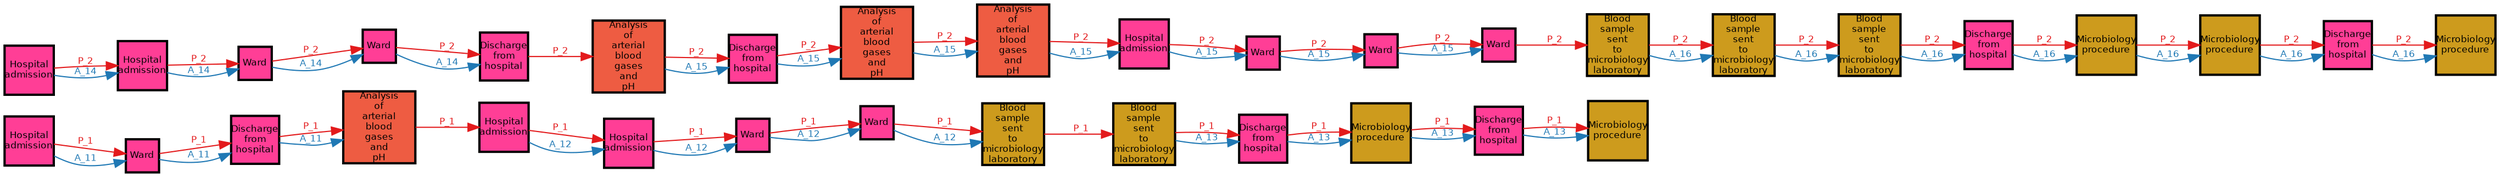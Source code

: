 // Query Result
digraph {
	graph [margin=0 rankdir=LR]
	node [fixedsize=false fontname=Helvetica fontsize=8 height=0.4 margin=0 shape=square width=0.4]
	1804 [label="Discharge
from
hospital" color="#000000" fillcolor=violetred1 penwidth=2 style=filled]
	1805 [label="Microbiology
procedure" color="#000000" fillcolor=goldenrod3 penwidth=2 style=filled]
	1804 -> 1805 [label=P_1 color="#e31a1c" fontcolor="#e31a1c" fontname=Helvetica fontsize=8 penwidth=1]
	1800 [label=Ward color="#000000" fillcolor=violetred1 penwidth=2 style=filled]
	1801 [label=Ward color="#000000" fillcolor=violetred1 penwidth=2 style=filled]
	1800 -> 1801 [label=P_1 color="#e31a1c" fontcolor="#e31a1c" fontname=Helvetica fontsize=8 penwidth=1]
	1803 [label="Blood
sample
sent
to
microbiology
laboratory" color="#000000" fillcolor=goldenrod3 penwidth=2 style=filled]
	1804 [label="Discharge
from
hospital" color="#000000" fillcolor=violetred1 penwidth=2 style=filled]
	1803 -> 1804 [label=P_1 color="#e31a1c" fontcolor="#e31a1c" fontname=Helvetica fontsize=8 penwidth=1]
	1806 [label="Discharge
from
hospital" color="#000000" fillcolor=violetred1 penwidth=2 style=filled]
	1807 [label="Microbiology
procedure" color="#000000" fillcolor=goldenrod3 penwidth=2 style=filled]
	1806 -> 1807 [label=P_1 color="#e31a1c" fontcolor="#e31a1c" fontname=Helvetica fontsize=8 penwidth=1]
	1802 [label="Blood
sample
sent
to
microbiology
laboratory" color="#000000" fillcolor=goldenrod3 penwidth=2 style=filled]
	1803 [label="Blood
sample
sent
to
microbiology
laboratory" color="#000000" fillcolor=goldenrod3 penwidth=2 style=filled]
	1802 -> 1803 [label=P_1 color="#e31a1c" fontcolor="#e31a1c" fontname=Helvetica fontsize=8 penwidth=1]
	1805 [label="Microbiology
procedure" color="#000000" fillcolor=goldenrod3 penwidth=2 style=filled]
	1806 [label="Discharge
from
hospital" color="#000000" fillcolor=violetred1 penwidth=2 style=filled]
	1805 -> 1806 [label=P_1 color="#e31a1c" fontcolor="#e31a1c" fontname=Helvetica fontsize=8 penwidth=1]
	1794 [label="Hospital
admission" color="#000000" fillcolor=violetred1 penwidth=2 style=filled]
	1795 [label=Ward color="#000000" fillcolor=violetred1 penwidth=2 style=filled]
	1794 -> 1795 [label=P_1 color="#e31a1c" fontcolor="#e31a1c" fontname=Helvetica fontsize=8 penwidth=1]
	1801 [label=Ward color="#000000" fillcolor=violetred1 penwidth=2 style=filled]
	1802 [label="Blood
sample
sent
to
microbiology
laboratory" color="#000000" fillcolor=goldenrod3 penwidth=2 style=filled]
	1801 -> 1802 [label=P_1 color="#e31a1c" fontcolor="#e31a1c" fontname=Helvetica fontsize=8 penwidth=1]
	1799 [label="Hospital
admission" color="#000000" fillcolor=violetred1 penwidth=2 style=filled]
	1800 [label=Ward color="#000000" fillcolor=violetred1 penwidth=2 style=filled]
	1799 -> 1800 [label=P_1 color="#e31a1c" fontcolor="#e31a1c" fontname=Helvetica fontsize=8 penwidth=1]
	1798 [label="Hospital
admission" color="#000000" fillcolor=violetred1 penwidth=2 style=filled]
	1799 [label="Hospital
admission" color="#000000" fillcolor=violetred1 penwidth=2 style=filled]
	1798 -> 1799 [label=P_1 color="#e31a1c" fontcolor="#e31a1c" fontname=Helvetica fontsize=8 penwidth=1]
	1795 [label=Ward color="#000000" fillcolor=violetred1 penwidth=2 style=filled]
	1796 [label="Discharge
from
hospital" color="#000000" fillcolor=violetred1 penwidth=2 style=filled]
	1795 -> 1796 [label=P_1 color="#e31a1c" fontcolor="#e31a1c" fontname=Helvetica fontsize=8 penwidth=1]
	1797 [label="Analysis
of
arterial
blood
gases
and
pH" color="#000000" fillcolor=tomato2 penwidth=2 style=filled]
	1798 [label="Hospital
admission" color="#000000" fillcolor=violetred1 penwidth=2 style=filled]
	1797 -> 1798 [label=P_1 color="#e31a1c" fontcolor="#e31a1c" fontname=Helvetica fontsize=8 penwidth=1]
	1796 [label="Discharge
from
hospital" color="#000000" fillcolor=violetred1 penwidth=2 style=filled]
	1797 [label="Analysis
of
arterial
blood
gases
and
pH" color="#000000" fillcolor=tomato2 penwidth=2 style=filled]
	1796 -> 1797 [label=P_1 color="#e31a1c" fontcolor="#e31a1c" fontname=Helvetica fontsize=8 penwidth=1]
	node [fixedsize=false fontname=Helvetica fontsize=8 height=0.4 margin=0 shape=square width=0.4]
	1805 [label="Microbiology
procedure" color="#000000" fillcolor=goldenrod3 penwidth=2 style=filled]
	1801 [label=Ward color="#000000" fillcolor=violetred1 penwidth=2 style=filled]
	1804 [label="Discharge
from
hospital" color="#000000" fillcolor=violetred1 penwidth=2 style=filled]
	1807 [label="Microbiology
procedure" color="#000000" fillcolor=goldenrod3 penwidth=2 style=filled]
	1803 [label="Blood
sample
sent
to
microbiology
laboratory" color="#000000" fillcolor=goldenrod3 penwidth=2 style=filled]
	1806 [label="Discharge
from
hospital" color="#000000" fillcolor=violetred1 penwidth=2 style=filled]
	1795 [label=Ward color="#000000" fillcolor=violetred1 penwidth=2 style=filled]
	1794 [label="Hospital
admission" color="#000000" fillcolor=violetred1 penwidth=2 style=filled]
	1802 [label="Blood
sample
sent
to
microbiology
laboratory" color="#000000" fillcolor=goldenrod3 penwidth=2 style=filled]
	1800 [label=Ward color="#000000" fillcolor=violetred1 penwidth=2 style=filled]
	1799 [label="Hospital
admission" color="#000000" fillcolor=violetred1 penwidth=2 style=filled]
	1796 [label="Discharge
from
hospital" color="#000000" fillcolor=violetred1 penwidth=2 style=filled]
	1798 [label="Hospital
admission" color="#000000" fillcolor=violetred1 penwidth=2 style=filled]
	1797 [label="Analysis
of
arterial
blood
gases
and
pH" color="#000000" fillcolor=tomato2 penwidth=2 style=filled]
	node [fixedsize=false fontname=Helvetica fontsize=8 height=0.4 margin=0 shape=square width=0.4]
	1816 [label="Analysis
of
arterial
blood
gases
and
pH" color="#000000" fillcolor=tomato2 penwidth=2 style=filled]
	1817 [label="Hospital
admission" color="#000000" fillcolor=violetred1 penwidth=2 style=filled]
	1816 -> 1817 [label=P_2 color="#e31a1c" fontcolor="#e31a1c" fontname=Helvetica fontsize=8 penwidth=1]
	1826 [label="Microbiology
procedure" color="#000000" fillcolor=goldenrod3 penwidth=2 style=filled]
	1827 [label="Discharge
from
hospital" color="#000000" fillcolor=violetred1 penwidth=2 style=filled]
	1826 -> 1827 [label=P_2 color="#e31a1c" fontcolor="#e31a1c" fontname=Helvetica fontsize=8 penwidth=1]
	1825 [label="Microbiology
procedure" color="#000000" fillcolor=goldenrod3 penwidth=2 style=filled]
	1826 [label="Microbiology
procedure" color="#000000" fillcolor=goldenrod3 penwidth=2 style=filled]
	1825 -> 1826 [label=P_2 color="#e31a1c" fontcolor="#e31a1c" fontname=Helvetica fontsize=8 penwidth=1]
	1809 [label="Hospital
admission" color="#000000" fillcolor=violetred1 penwidth=2 style=filled]
	1810 [label=Ward color="#000000" fillcolor=violetred1 penwidth=2 style=filled]
	1809 -> 1810 [label=P_2 color="#e31a1c" fontcolor="#e31a1c" fontname=Helvetica fontsize=8 penwidth=1]
	1819 [label=Ward color="#000000" fillcolor=violetred1 penwidth=2 style=filled]
	1820 [label=Ward color="#000000" fillcolor=violetred1 penwidth=2 style=filled]
	1819 -> 1820 [label=P_2 color="#e31a1c" fontcolor="#e31a1c" fontname=Helvetica fontsize=8 penwidth=1]
	1820 [label=Ward color="#000000" fillcolor=violetred1 penwidth=2 style=filled]
	1821 [label="Blood
sample
sent
to
microbiology
laboratory" color="#000000" fillcolor=goldenrod3 penwidth=2 style=filled]
	1820 -> 1821 [label=P_2 color="#e31a1c" fontcolor="#e31a1c" fontname=Helvetica fontsize=8 penwidth=1]
	1815 [label="Analysis
of
arterial
blood
gases
and
pH" color="#000000" fillcolor=tomato2 penwidth=2 style=filled]
	1816 [label="Analysis
of
arterial
blood
gases
and
pH" color="#000000" fillcolor=tomato2 penwidth=2 style=filled]
	1815 -> 1816 [label=P_2 color="#e31a1c" fontcolor="#e31a1c" fontname=Helvetica fontsize=8 penwidth=1]
	1821 [label="Blood
sample
sent
to
microbiology
laboratory" color="#000000" fillcolor=goldenrod3 penwidth=2 style=filled]
	1822 [label="Blood
sample
sent
to
microbiology
laboratory" color="#000000" fillcolor=goldenrod3 penwidth=2 style=filled]
	1821 -> 1822 [label=P_2 color="#e31a1c" fontcolor="#e31a1c" fontname=Helvetica fontsize=8 penwidth=1]
	1817 [label="Hospital
admission" color="#000000" fillcolor=violetred1 penwidth=2 style=filled]
	1818 [label=Ward color="#000000" fillcolor=violetred1 penwidth=2 style=filled]
	1817 -> 1818 [label=P_2 color="#e31a1c" fontcolor="#e31a1c" fontname=Helvetica fontsize=8 penwidth=1]
	1813 [label="Analysis
of
arterial
blood
gases
and
pH" color="#000000" fillcolor=tomato2 penwidth=2 style=filled]
	1814 [label="Discharge
from
hospital" color="#000000" fillcolor=violetred1 penwidth=2 style=filled]
	1813 -> 1814 [label=P_2 color="#e31a1c" fontcolor="#e31a1c" fontname=Helvetica fontsize=8 penwidth=1]
	1811 [label=Ward color="#000000" fillcolor=violetred1 penwidth=2 style=filled]
	1812 [label="Discharge
from
hospital" color="#000000" fillcolor=violetred1 penwidth=2 style=filled]
	1811 -> 1812 [label=P_2 color="#e31a1c" fontcolor="#e31a1c" fontname=Helvetica fontsize=8 penwidth=1]
	1823 [label="Blood
sample
sent
to
microbiology
laboratory" color="#000000" fillcolor=goldenrod3 penwidth=2 style=filled]
	1824 [label="Discharge
from
hospital" color="#000000" fillcolor=violetred1 penwidth=2 style=filled]
	1823 -> 1824 [label=P_2 color="#e31a1c" fontcolor="#e31a1c" fontname=Helvetica fontsize=8 penwidth=1]
	1814 [label="Discharge
from
hospital" color="#000000" fillcolor=violetred1 penwidth=2 style=filled]
	1815 [label="Analysis
of
arterial
blood
gases
and
pH" color="#000000" fillcolor=tomato2 penwidth=2 style=filled]
	1814 -> 1815 [label=P_2 color="#e31a1c" fontcolor="#e31a1c" fontname=Helvetica fontsize=8 penwidth=1]
	1818 [label=Ward color="#000000" fillcolor=violetred1 penwidth=2 style=filled]
	1819 [label=Ward color="#000000" fillcolor=violetred1 penwidth=2 style=filled]
	1818 -> 1819 [label=P_2 color="#e31a1c" fontcolor="#e31a1c" fontname=Helvetica fontsize=8 penwidth=1]
	1810 [label=Ward color="#000000" fillcolor=violetred1 penwidth=2 style=filled]
	1811 [label=Ward color="#000000" fillcolor=violetred1 penwidth=2 style=filled]
	1810 -> 1811 [label=P_2 color="#e31a1c" fontcolor="#e31a1c" fontname=Helvetica fontsize=8 penwidth=1]
	1808 [label="Hospital
admission" color="#000000" fillcolor=violetred1 penwidth=2 style=filled]
	1809 [label="Hospital
admission" color="#000000" fillcolor=violetred1 penwidth=2 style=filled]
	1808 -> 1809 [label=P_2 color="#e31a1c" fontcolor="#e31a1c" fontname=Helvetica fontsize=8 penwidth=1]
	1824 [label="Discharge
from
hospital" color="#000000" fillcolor=violetred1 penwidth=2 style=filled]
	1825 [label="Microbiology
procedure" color="#000000" fillcolor=goldenrod3 penwidth=2 style=filled]
	1824 -> 1825 [label=P_2 color="#e31a1c" fontcolor="#e31a1c" fontname=Helvetica fontsize=8 penwidth=1]
	1822 [label="Blood
sample
sent
to
microbiology
laboratory" color="#000000" fillcolor=goldenrod3 penwidth=2 style=filled]
	1823 [label="Blood
sample
sent
to
microbiology
laboratory" color="#000000" fillcolor=goldenrod3 penwidth=2 style=filled]
	1822 -> 1823 [label=P_2 color="#e31a1c" fontcolor="#e31a1c" fontname=Helvetica fontsize=8 penwidth=1]
	1812 [label="Discharge
from
hospital" color="#000000" fillcolor=violetred1 penwidth=2 style=filled]
	1813 [label="Analysis
of
arterial
blood
gases
and
pH" color="#000000" fillcolor=tomato2 penwidth=2 style=filled]
	1812 -> 1813 [label=P_2 color="#e31a1c" fontcolor="#e31a1c" fontname=Helvetica fontsize=8 penwidth=1]
	1827 [label="Discharge
from
hospital" color="#000000" fillcolor=violetred1 penwidth=2 style=filled]
	1828 [label="Microbiology
procedure" color="#000000" fillcolor=goldenrod3 penwidth=2 style=filled]
	1827 -> 1828 [label=P_2 color="#e31a1c" fontcolor="#e31a1c" fontname=Helvetica fontsize=8 penwidth=1]
	node [fixedsize=false fontname=Helvetica fontsize=8 height=0.4 margin=0 shape=square width=0.4]
	1817 [label="Hospital
admission" color="#000000" fillcolor=violetred1 penwidth=2 style=filled]
	1827 [label="Discharge
from
hospital" color="#000000" fillcolor=violetred1 penwidth=2 style=filled]
	1826 [label="Microbiology
procedure" color="#000000" fillcolor=goldenrod3 penwidth=2 style=filled]
	1808 [label="Hospital
admission" color="#000000" fillcolor=violetred1 penwidth=2 style=filled]
	1810 [label=Ward color="#000000" fillcolor=violetred1 penwidth=2 style=filled]
	1820 [label=Ward color="#000000" fillcolor=violetred1 penwidth=2 style=filled]
	1821 [label="Blood
sample
sent
to
microbiology
laboratory" color="#000000" fillcolor=goldenrod3 penwidth=2 style=filled]
	1816 [label="Analysis
of
arterial
blood
gases
and
pH" color="#000000" fillcolor=tomato2 penwidth=2 style=filled]
	1822 [label="Blood
sample
sent
to
microbiology
laboratory" color="#000000" fillcolor=goldenrod3 penwidth=2 style=filled]
	1818 [label=Ward color="#000000" fillcolor=violetred1 penwidth=2 style=filled]
	1814 [label="Discharge
from
hospital" color="#000000" fillcolor=violetred1 penwidth=2 style=filled]
	1812 [label="Discharge
from
hospital" color="#000000" fillcolor=violetred1 penwidth=2 style=filled]
	1824 [label="Discharge
from
hospital" color="#000000" fillcolor=violetred1 penwidth=2 style=filled]
	1815 [label="Analysis
of
arterial
blood
gases
and
pH" color="#000000" fillcolor=tomato2 penwidth=2 style=filled]
	1819 [label=Ward color="#000000" fillcolor=violetred1 penwidth=2 style=filled]
	1811 [label=Ward color="#000000" fillcolor=violetred1 penwidth=2 style=filled]
	1809 [label="Hospital
admission" color="#000000" fillcolor=violetred1 penwidth=2 style=filled]
	1825 [label="Microbiology
procedure" color="#000000" fillcolor=goldenrod3 penwidth=2 style=filled]
	1823 [label="Blood
sample
sent
to
microbiology
laboratory" color="#000000" fillcolor=goldenrod3 penwidth=2 style=filled]
	1813 [label="Analysis
of
arterial
blood
gases
and
pH" color="#000000" fillcolor=tomato2 penwidth=2 style=filled]
	1828 [label="Microbiology
procedure" color="#000000" fillcolor=goldenrod3 penwidth=2 style=filled]
	node [fixedsize=false fontname=Helvetica fontsize=8 height=0.4 margin=0 shape=square width=0.4]
	1796 [label="Discharge
from
hospital" color="#000000" fillcolor=violetred1 penwidth=2 style=filled]
	1797 [label="Analysis
of
arterial
blood
gases
and
pH" color="#000000" fillcolor=tomato2 penwidth=2 style=filled]
	1796 -> 1797 [label=A_11 color="#1f78b4" fontcolor="#1f78b4" fontname=Helvetica fontsize=8 penwidth=1]
	1795 [label=Ward color="#000000" fillcolor=violetred1 penwidth=2 style=filled]
	1796 [label="Discharge
from
hospital" color="#000000" fillcolor=violetred1 penwidth=2 style=filled]
	1795 -> 1796 [label=A_11 color="#1f78b4" fontcolor="#1f78b4" fontname=Helvetica fontsize=8 penwidth=1]
	1794 [label="Hospital
admission" color="#000000" fillcolor=violetred1 penwidth=2 style=filled]
	1795 [label=Ward color="#000000" fillcolor=violetred1 penwidth=2 style=filled]
	1794 -> 1795 [label=A_11 color="#1f78b4" fontcolor="#1f78b4" fontname=Helvetica fontsize=8 penwidth=1]
	node [fixedsize=false fontname=Helvetica fontsize=8 height=0.4 margin=0 shape=square width=0.4]
	1797 [label="Analysis
of
arterial
blood
gases
and
pH" color="#000000" fillcolor=tomato2 penwidth=2 style=filled]
	1796 [label="Discharge
from
hospital" color="#000000" fillcolor=violetred1 penwidth=2 style=filled]
	1795 [label=Ward color="#000000" fillcolor=violetred1 penwidth=2 style=filled]
	1794 [label="Hospital
admission" color="#000000" fillcolor=violetred1 penwidth=2 style=filled]
	node [fixedsize=false fontname=Helvetica fontsize=8 height=0.4 margin=0 shape=square width=0.4]
	1800 [label=Ward color="#000000" fillcolor=violetred1 penwidth=2 style=filled]
	1801 [label=Ward color="#000000" fillcolor=violetred1 penwidth=2 style=filled]
	1800 -> 1801 [label=A_12 color="#1f78b4" fontcolor="#1f78b4" fontname=Helvetica fontsize=8 penwidth=1]
	1801 [label=Ward color="#000000" fillcolor=violetred1 penwidth=2 style=filled]
	1802 [label="Blood
sample
sent
to
microbiology
laboratory" color="#000000" fillcolor=goldenrod3 penwidth=2 style=filled]
	1801 -> 1802 [label=A_12 color="#1f78b4" fontcolor="#1f78b4" fontname=Helvetica fontsize=8 penwidth=1]
	1799 [label="Hospital
admission" color="#000000" fillcolor=violetred1 penwidth=2 style=filled]
	1800 [label=Ward color="#000000" fillcolor=violetred1 penwidth=2 style=filled]
	1799 -> 1800 [label=A_12 color="#1f78b4" fontcolor="#1f78b4" fontname=Helvetica fontsize=8 penwidth=1]
	1798 [label="Hospital
admission" color="#000000" fillcolor=violetred1 penwidth=2 style=filled]
	1799 [label="Hospital
admission" color="#000000" fillcolor=violetred1 penwidth=2 style=filled]
	1798 -> 1799 [label=A_12 color="#1f78b4" fontcolor="#1f78b4" fontname=Helvetica fontsize=8 penwidth=1]
	node [fixedsize=false fontname=Helvetica fontsize=8 height=0.4 margin=0 shape=square width=0.4]
	1798 [label="Hospital
admission" color="#000000" fillcolor=violetred1 penwidth=2 style=filled]
	1801 [label=Ward color="#000000" fillcolor=violetred1 penwidth=2 style=filled]
	1802 [label="Blood
sample
sent
to
microbiology
laboratory" color="#000000" fillcolor=goldenrod3 penwidth=2 style=filled]
	1800 [label=Ward color="#000000" fillcolor=violetred1 penwidth=2 style=filled]
	1799 [label="Hospital
admission" color="#000000" fillcolor=violetred1 penwidth=2 style=filled]
	node [fixedsize=false fontname=Helvetica fontsize=8 height=0.4 margin=0 shape=square width=0.4]
	1805 [label="Microbiology
procedure" color="#000000" fillcolor=goldenrod3 penwidth=2 style=filled]
	1806 [label="Discharge
from
hospital" color="#000000" fillcolor=violetred1 penwidth=2 style=filled]
	1805 -> 1806 [label=A_13 color="#1f78b4" fontcolor="#1f78b4" fontname=Helvetica fontsize=8 penwidth=1]
	1806 [label="Discharge
from
hospital" color="#000000" fillcolor=violetred1 penwidth=2 style=filled]
	1807 [label="Microbiology
procedure" color="#000000" fillcolor=goldenrod3 penwidth=2 style=filled]
	1806 -> 1807 [label=A_13 color="#1f78b4" fontcolor="#1f78b4" fontname=Helvetica fontsize=8 penwidth=1]
	1804 [label="Discharge
from
hospital" color="#000000" fillcolor=violetred1 penwidth=2 style=filled]
	1805 [label="Microbiology
procedure" color="#000000" fillcolor=goldenrod3 penwidth=2 style=filled]
	1804 -> 1805 [label=A_13 color="#1f78b4" fontcolor="#1f78b4" fontname=Helvetica fontsize=8 penwidth=1]
	1803 [label="Blood
sample
sent
to
microbiology
laboratory" color="#000000" fillcolor=goldenrod3 penwidth=2 style=filled]
	1804 [label="Discharge
from
hospital" color="#000000" fillcolor=violetred1 penwidth=2 style=filled]
	1803 -> 1804 [label=A_13 color="#1f78b4" fontcolor="#1f78b4" fontname=Helvetica fontsize=8 penwidth=1]
	node [fixedsize=false fontname=Helvetica fontsize=8 height=0.4 margin=0 shape=square width=0.4]
	1803 [label="Blood
sample
sent
to
microbiology
laboratory" color="#000000" fillcolor=goldenrod3 penwidth=2 style=filled]
	1806 [label="Discharge
from
hospital" color="#000000" fillcolor=violetred1 penwidth=2 style=filled]
	1807 [label="Microbiology
procedure" color="#000000" fillcolor=goldenrod3 penwidth=2 style=filled]
	1805 [label="Microbiology
procedure" color="#000000" fillcolor=goldenrod3 penwidth=2 style=filled]
	1804 [label="Discharge
from
hospital" color="#000000" fillcolor=violetred1 penwidth=2 style=filled]
	node [fixedsize=false fontname=Helvetica fontsize=8 height=0.4 margin=0 shape=square width=0.4]
	1809 [label="Hospital
admission" color="#000000" fillcolor=violetred1 penwidth=2 style=filled]
	1810 [label=Ward color="#000000" fillcolor=violetred1 penwidth=2 style=filled]
	1809 -> 1810 [label=A_14 color="#1f78b4" fontcolor="#1f78b4" fontname=Helvetica fontsize=8 penwidth=1]
	1810 [label=Ward color="#000000" fillcolor=violetred1 penwidth=2 style=filled]
	1811 [label=Ward color="#000000" fillcolor=violetred1 penwidth=2 style=filled]
	1810 -> 1811 [label=A_14 color="#1f78b4" fontcolor="#1f78b4" fontname=Helvetica fontsize=8 penwidth=1]
	1808 [label="Hospital
admission" color="#000000" fillcolor=violetred1 penwidth=2 style=filled]
	1809 [label="Hospital
admission" color="#000000" fillcolor=violetred1 penwidth=2 style=filled]
	1808 -> 1809 [label=A_14 color="#1f78b4" fontcolor="#1f78b4" fontname=Helvetica fontsize=8 penwidth=1]
	1811 [label=Ward color="#000000" fillcolor=violetred1 penwidth=2 style=filled]
	1812 [label="Discharge
from
hospital" color="#000000" fillcolor=violetred1 penwidth=2 style=filled]
	1811 -> 1812 [label=A_14 color="#1f78b4" fontcolor="#1f78b4" fontname=Helvetica fontsize=8 penwidth=1]
	node [fixedsize=false fontname=Helvetica fontsize=8 height=0.4 margin=0 shape=square width=0.4]
	1810 [label=Ward color="#000000" fillcolor=violetred1 penwidth=2 style=filled]
	1811 [label=Ward color="#000000" fillcolor=violetred1 penwidth=2 style=filled]
	1808 [label="Hospital
admission" color="#000000" fillcolor=violetred1 penwidth=2 style=filled]
	1809 [label="Hospital
admission" color="#000000" fillcolor=violetred1 penwidth=2 style=filled]
	1812 [label="Discharge
from
hospital" color="#000000" fillcolor=violetred1 penwidth=2 style=filled]
	node [fixedsize=false fontname=Helvetica fontsize=8 height=0.4 margin=0 shape=square width=0.4]
	1814 [label="Discharge
from
hospital" color="#000000" fillcolor=violetred1 penwidth=2 style=filled]
	1815 [label="Analysis
of
arterial
blood
gases
and
pH" color="#000000" fillcolor=tomato2 penwidth=2 style=filled]
	1814 -> 1815 [label=A_15 color="#1f78b4" fontcolor="#1f78b4" fontname=Helvetica fontsize=8 penwidth=1]
	1817 [label="Hospital
admission" color="#000000" fillcolor=violetred1 penwidth=2 style=filled]
	1818 [label=Ward color="#000000" fillcolor=violetred1 penwidth=2 style=filled]
	1817 -> 1818 [label=A_15 color="#1f78b4" fontcolor="#1f78b4" fontname=Helvetica fontsize=8 penwidth=1]
	1815 [label="Analysis
of
arterial
blood
gases
and
pH" color="#000000" fillcolor=tomato2 penwidth=2 style=filled]
	1816 [label="Analysis
of
arterial
blood
gases
and
pH" color="#000000" fillcolor=tomato2 penwidth=2 style=filled]
	1815 -> 1816 [label=A_15 color="#1f78b4" fontcolor="#1f78b4" fontname=Helvetica fontsize=8 penwidth=1]
	1819 [label=Ward color="#000000" fillcolor=violetred1 penwidth=2 style=filled]
	1820 [label=Ward color="#000000" fillcolor=violetred1 penwidth=2 style=filled]
	1819 -> 1820 [label=A_15 color="#1f78b4" fontcolor="#1f78b4" fontname=Helvetica fontsize=8 penwidth=1]
	1816 [label="Analysis
of
arterial
blood
gases
and
pH" color="#000000" fillcolor=tomato2 penwidth=2 style=filled]
	1817 [label="Hospital
admission" color="#000000" fillcolor=violetred1 penwidth=2 style=filled]
	1816 -> 1817 [label=A_15 color="#1f78b4" fontcolor="#1f78b4" fontname=Helvetica fontsize=8 penwidth=1]
	1813 [label="Analysis
of
arterial
blood
gases
and
pH" color="#000000" fillcolor=tomato2 penwidth=2 style=filled]
	1814 [label="Discharge
from
hospital" color="#000000" fillcolor=violetred1 penwidth=2 style=filled]
	1813 -> 1814 [label=A_15 color="#1f78b4" fontcolor="#1f78b4" fontname=Helvetica fontsize=8 penwidth=1]
	1818 [label=Ward color="#000000" fillcolor=violetred1 penwidth=2 style=filled]
	1819 [label=Ward color="#000000" fillcolor=violetred1 penwidth=2 style=filled]
	1818 -> 1819 [label=A_15 color="#1f78b4" fontcolor="#1f78b4" fontname=Helvetica fontsize=8 penwidth=1]
	node [fixedsize=false fontname=Helvetica fontsize=8 height=0.4 margin=0 shape=square width=0.4]
	1815 [label="Analysis
of
arterial
blood
gases
and
pH" color="#000000" fillcolor=tomato2 penwidth=2 style=filled]
	1818 [label=Ward color="#000000" fillcolor=violetred1 penwidth=2 style=filled]
	1813 [label="Analysis
of
arterial
blood
gases
and
pH" color="#000000" fillcolor=tomato2 penwidth=2 style=filled]
	1816 [label="Analysis
of
arterial
blood
gases
and
pH" color="#000000" fillcolor=tomato2 penwidth=2 style=filled]
	1820 [label=Ward color="#000000" fillcolor=violetred1 penwidth=2 style=filled]
	1817 [label="Hospital
admission" color="#000000" fillcolor=violetred1 penwidth=2 style=filled]
	1814 [label="Discharge
from
hospital" color="#000000" fillcolor=violetred1 penwidth=2 style=filled]
	1819 [label=Ward color="#000000" fillcolor=violetred1 penwidth=2 style=filled]
	node [fixedsize=false fontname=Helvetica fontsize=8 height=0.4 margin=0 shape=square width=0.4]
	1823 [label="Blood
sample
sent
to
microbiology
laboratory" color="#000000" fillcolor=goldenrod3 penwidth=2 style=filled]
	1824 [label="Discharge
from
hospital" color="#000000" fillcolor=violetred1 penwidth=2 style=filled]
	1823 -> 1824 [label=A_16 color="#1f78b4" fontcolor="#1f78b4" fontname=Helvetica fontsize=8 penwidth=1]
	1821 [label="Blood
sample
sent
to
microbiology
laboratory" color="#000000" fillcolor=goldenrod3 penwidth=2 style=filled]
	1822 [label="Blood
sample
sent
to
microbiology
laboratory" color="#000000" fillcolor=goldenrod3 penwidth=2 style=filled]
	1821 -> 1822 [label=A_16 color="#1f78b4" fontcolor="#1f78b4" fontname=Helvetica fontsize=8 penwidth=1]
	1827 [label="Discharge
from
hospital" color="#000000" fillcolor=violetred1 penwidth=2 style=filled]
	1828 [label="Microbiology
procedure" color="#000000" fillcolor=goldenrod3 penwidth=2 style=filled]
	1827 -> 1828 [label=A_16 color="#1f78b4" fontcolor="#1f78b4" fontname=Helvetica fontsize=8 penwidth=1]
	1822 [label="Blood
sample
sent
to
microbiology
laboratory" color="#000000" fillcolor=goldenrod3 penwidth=2 style=filled]
	1823 [label="Blood
sample
sent
to
microbiology
laboratory" color="#000000" fillcolor=goldenrod3 penwidth=2 style=filled]
	1822 -> 1823 [label=A_16 color="#1f78b4" fontcolor="#1f78b4" fontname=Helvetica fontsize=8 penwidth=1]
	1826 [label="Microbiology
procedure" color="#000000" fillcolor=goldenrod3 penwidth=2 style=filled]
	1827 [label="Discharge
from
hospital" color="#000000" fillcolor=violetred1 penwidth=2 style=filled]
	1826 -> 1827 [label=A_16 color="#1f78b4" fontcolor="#1f78b4" fontname=Helvetica fontsize=8 penwidth=1]
	1824 [label="Discharge
from
hospital" color="#000000" fillcolor=violetred1 penwidth=2 style=filled]
	1825 [label="Microbiology
procedure" color="#000000" fillcolor=goldenrod3 penwidth=2 style=filled]
	1824 -> 1825 [label=A_16 color="#1f78b4" fontcolor="#1f78b4" fontname=Helvetica fontsize=8 penwidth=1]
	1825 [label="Microbiology
procedure" color="#000000" fillcolor=goldenrod3 penwidth=2 style=filled]
	1826 [label="Microbiology
procedure" color="#000000" fillcolor=goldenrod3 penwidth=2 style=filled]
	1825 -> 1826 [label=A_16 color="#1f78b4" fontcolor="#1f78b4" fontname=Helvetica fontsize=8 penwidth=1]
	node [fixedsize=false fontname=Helvetica fontsize=8 height=0.4 margin=0 shape=square width=0.4]
	1824 [label="Discharge
from
hospital" color="#000000" fillcolor=violetred1 penwidth=2 style=filled]
	1822 [label="Blood
sample
sent
to
microbiology
laboratory" color="#000000" fillcolor=goldenrod3 penwidth=2 style=filled]
	1828 [label="Microbiology
procedure" color="#000000" fillcolor=goldenrod3 penwidth=2 style=filled]
	1821 [label="Blood
sample
sent
to
microbiology
laboratory" color="#000000" fillcolor=goldenrod3 penwidth=2 style=filled]
	1823 [label="Blood
sample
sent
to
microbiology
laboratory" color="#000000" fillcolor=goldenrod3 penwidth=2 style=filled]
	1827 [label="Discharge
from
hospital" color="#000000" fillcolor=violetred1 penwidth=2 style=filled]
	1825 [label="Microbiology
procedure" color="#000000" fillcolor=goldenrod3 penwidth=2 style=filled]
	1826 [label="Microbiology
procedure" color="#000000" fillcolor=goldenrod3 penwidth=2 style=filled]
}
